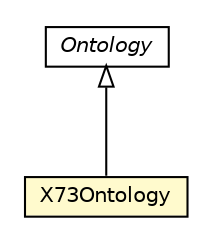 #!/usr/local/bin/dot
#
# Class diagram 
# Generated by UMLGraph version R5_6-24-gf6e263 (http://www.umlgraph.org/)
#

digraph G {
	edge [fontname="Helvetica",fontsize=10,labelfontname="Helvetica",labelfontsize=10];
	node [fontname="Helvetica",fontsize=10,shape=plaintext];
	nodesep=0.25;
	ranksep=0.5;
	// org.universAAL.middleware.owl.Ontology
	c8917693 [label=<<table title="org.universAAL.middleware.owl.Ontology" border="0" cellborder="1" cellspacing="0" cellpadding="2" port="p" href="../../middleware/owl/Ontology.html">
		<tr><td><table border="0" cellspacing="0" cellpadding="1">
<tr><td align="center" balign="center"><font face="Helvetica-Oblique"> Ontology </font></td></tr>
		</table></td></tr>
		</table>>, URL="../../middleware/owl/Ontology.html", fontname="Helvetica", fontcolor="black", fontsize=10.0];
	// org.universAAL.ontology.X73.X73Ontology
	c8918551 [label=<<table title="org.universAAL.ontology.X73.X73Ontology" border="0" cellborder="1" cellspacing="0" cellpadding="2" port="p" bgcolor="lemonChiffon" href="./X73Ontology.html">
		<tr><td><table border="0" cellspacing="0" cellpadding="1">
<tr><td align="center" balign="center"> X73Ontology </td></tr>
		</table></td></tr>
		</table>>, URL="./X73Ontology.html", fontname="Helvetica", fontcolor="black", fontsize=10.0];
	//org.universAAL.ontology.X73.X73Ontology extends org.universAAL.middleware.owl.Ontology
	c8917693:p -> c8918551:p [dir=back,arrowtail=empty];
}

